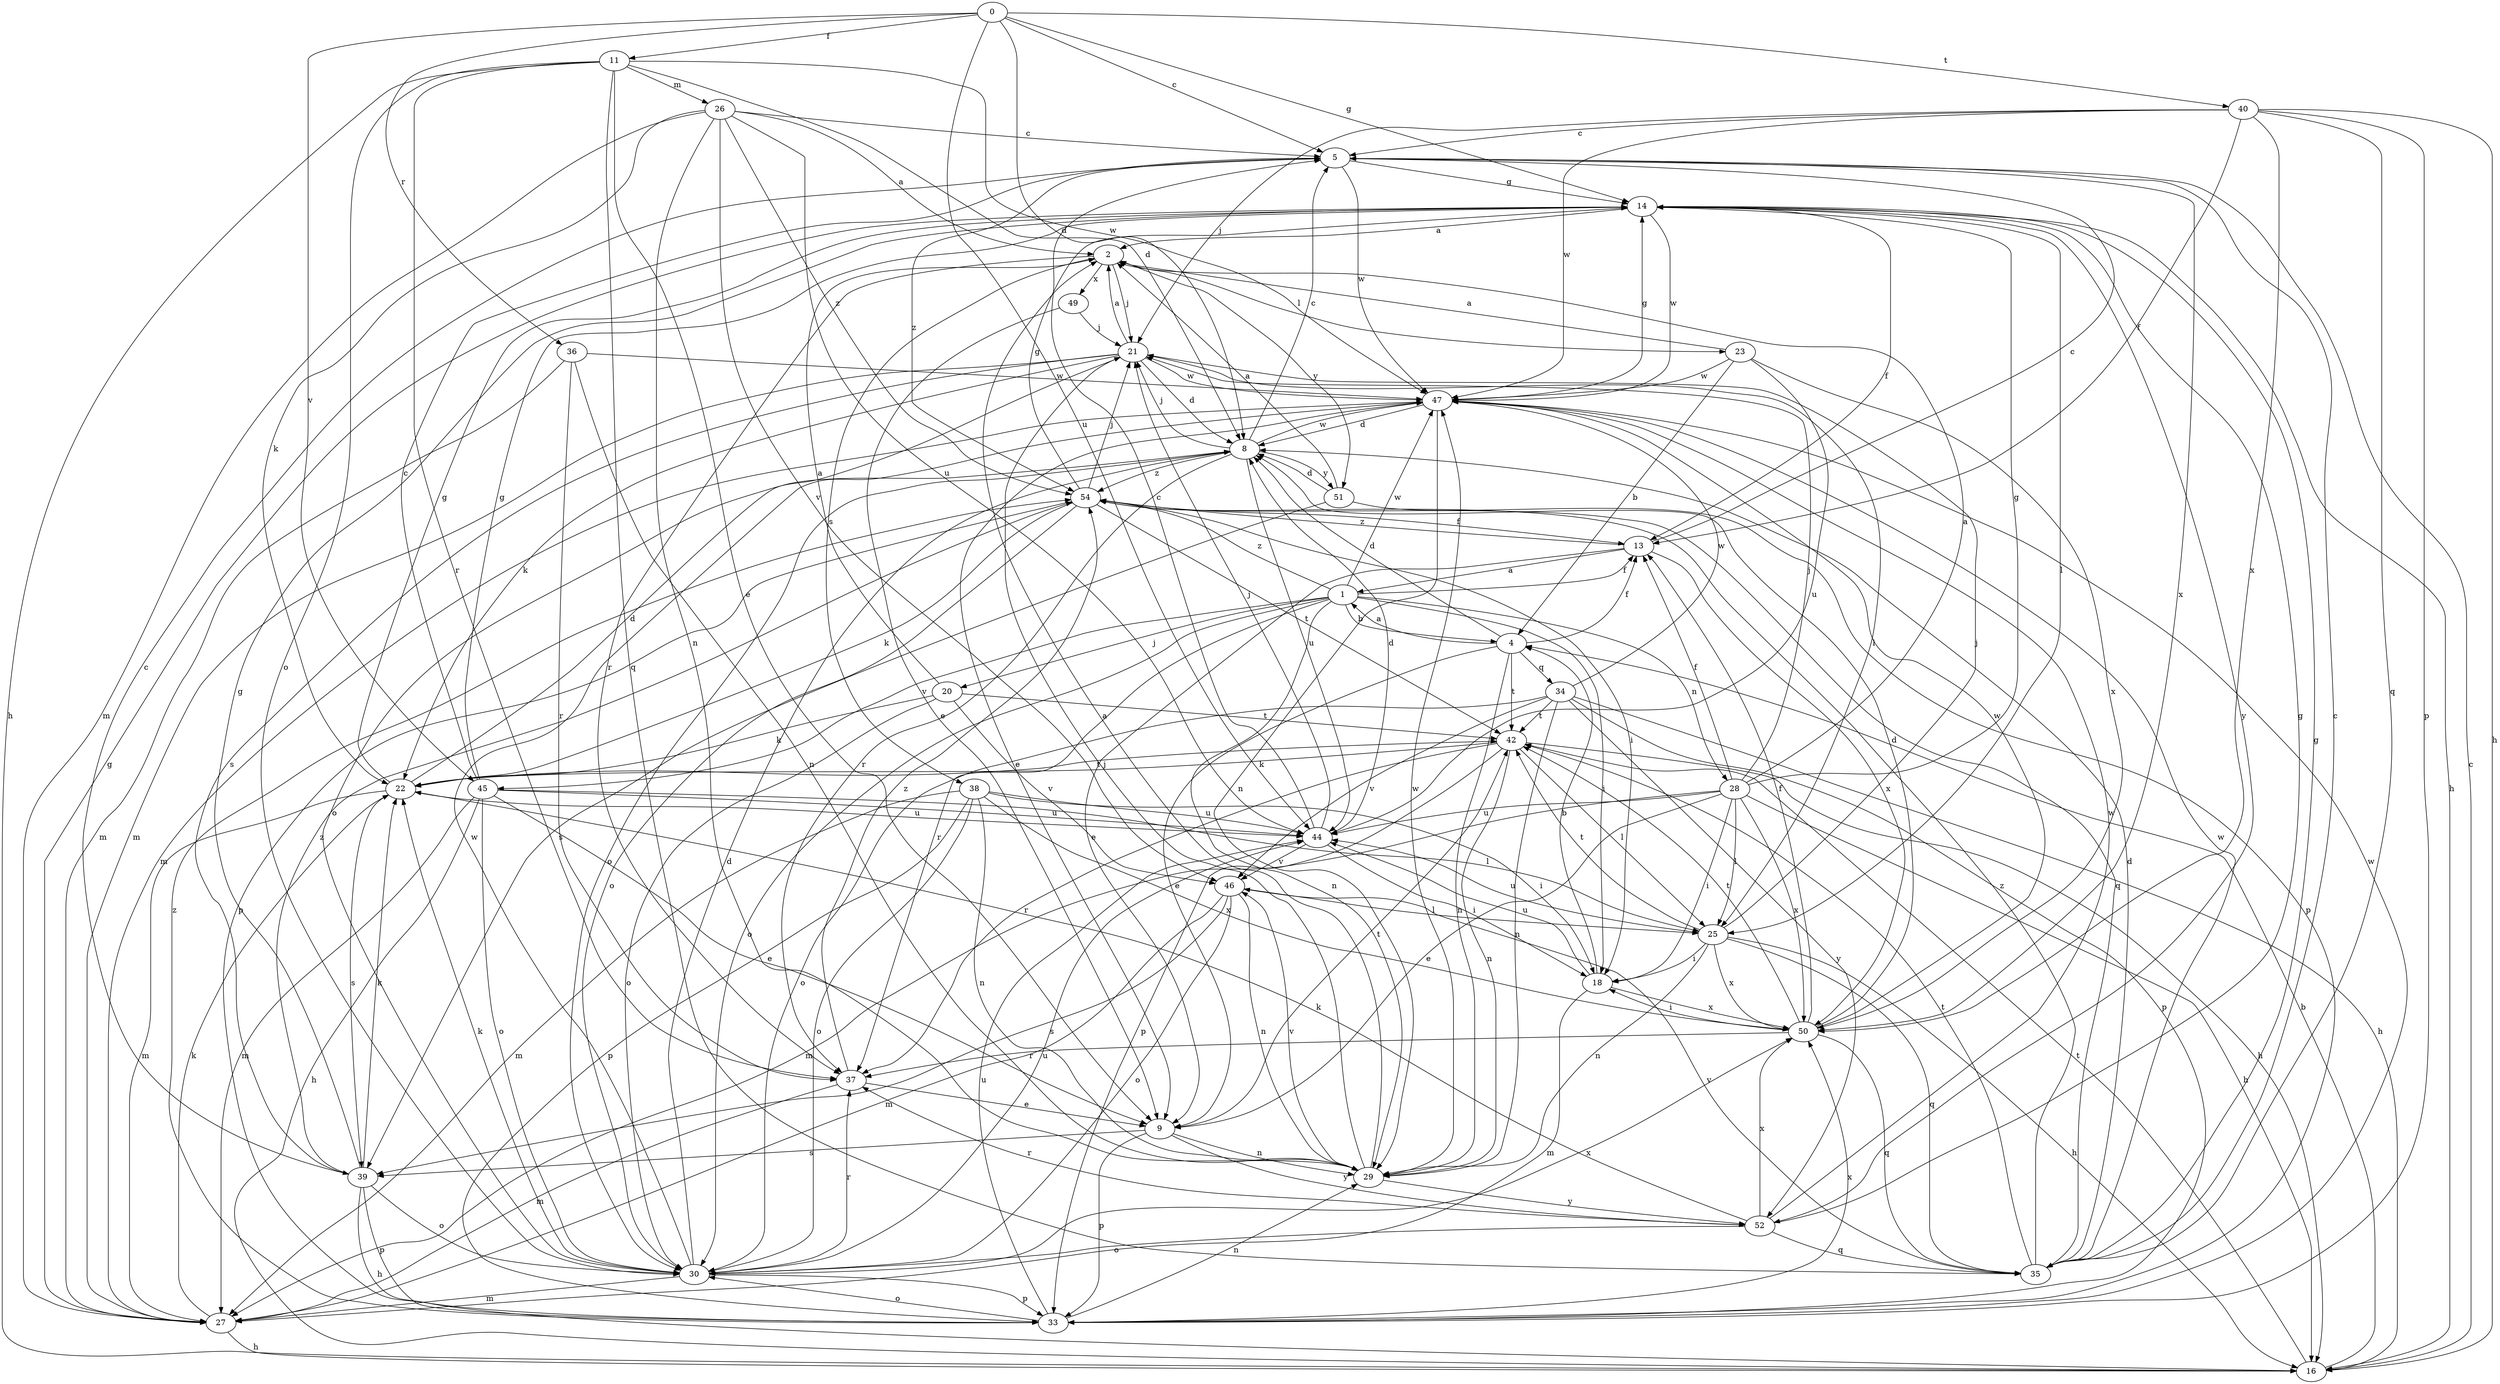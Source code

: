strict digraph  {
0;
1;
2;
4;
5;
8;
9;
11;
13;
14;
16;
18;
20;
21;
22;
23;
25;
26;
27;
28;
29;
30;
33;
34;
35;
36;
37;
38;
39;
40;
42;
44;
45;
46;
47;
49;
50;
51;
52;
54;
0 -> 5  [label=c];
0 -> 8  [label=d];
0 -> 11  [label=f];
0 -> 14  [label=g];
0 -> 36  [label=r];
0 -> 40  [label=t];
0 -> 44  [label=u];
0 -> 45  [label=v];
1 -> 4  [label=b];
1 -> 13  [label=f];
1 -> 18  [label=i];
1 -> 20  [label=j];
1 -> 28  [label=n];
1 -> 29  [label=n];
1 -> 30  [label=o];
1 -> 37  [label=r];
1 -> 45  [label=v];
1 -> 47  [label=w];
1 -> 54  [label=z];
2 -> 21  [label=j];
2 -> 23  [label=l];
2 -> 37  [label=r];
2 -> 38  [label=s];
2 -> 49  [label=x];
2 -> 51  [label=y];
4 -> 1  [label=a];
4 -> 8  [label=d];
4 -> 9  [label=e];
4 -> 13  [label=f];
4 -> 29  [label=n];
4 -> 34  [label=q];
4 -> 42  [label=t];
5 -> 14  [label=g];
5 -> 47  [label=w];
5 -> 50  [label=x];
5 -> 54  [label=z];
8 -> 5  [label=c];
8 -> 21  [label=j];
8 -> 30  [label=o];
8 -> 37  [label=r];
8 -> 44  [label=u];
8 -> 47  [label=w];
8 -> 51  [label=y];
8 -> 54  [label=z];
9 -> 29  [label=n];
9 -> 33  [label=p];
9 -> 39  [label=s];
9 -> 42  [label=t];
9 -> 52  [label=y];
11 -> 8  [label=d];
11 -> 9  [label=e];
11 -> 16  [label=h];
11 -> 26  [label=m];
11 -> 30  [label=o];
11 -> 35  [label=q];
11 -> 37  [label=r];
11 -> 47  [label=w];
13 -> 1  [label=a];
13 -> 5  [label=c];
13 -> 9  [label=e];
13 -> 50  [label=x];
13 -> 54  [label=z];
14 -> 2  [label=a];
14 -> 13  [label=f];
14 -> 16  [label=h];
14 -> 25  [label=l];
14 -> 47  [label=w];
14 -> 52  [label=y];
16 -> 4  [label=b];
16 -> 5  [label=c];
16 -> 42  [label=t];
18 -> 4  [label=b];
18 -> 27  [label=m];
18 -> 44  [label=u];
18 -> 50  [label=x];
20 -> 2  [label=a];
20 -> 22  [label=k];
20 -> 30  [label=o];
20 -> 42  [label=t];
20 -> 46  [label=v];
21 -> 2  [label=a];
21 -> 8  [label=d];
21 -> 22  [label=k];
21 -> 25  [label=l];
21 -> 27  [label=m];
21 -> 30  [label=o];
21 -> 39  [label=s];
21 -> 47  [label=w];
22 -> 8  [label=d];
22 -> 14  [label=g];
22 -> 27  [label=m];
22 -> 39  [label=s];
22 -> 42  [label=t];
22 -> 44  [label=u];
23 -> 2  [label=a];
23 -> 4  [label=b];
23 -> 44  [label=u];
23 -> 47  [label=w];
23 -> 50  [label=x];
25 -> 16  [label=h];
25 -> 18  [label=i];
25 -> 21  [label=j];
25 -> 29  [label=n];
25 -> 35  [label=q];
25 -> 42  [label=t];
25 -> 44  [label=u];
25 -> 50  [label=x];
26 -> 2  [label=a];
26 -> 5  [label=c];
26 -> 22  [label=k];
26 -> 27  [label=m];
26 -> 29  [label=n];
26 -> 44  [label=u];
26 -> 46  [label=v];
26 -> 54  [label=z];
27 -> 14  [label=g];
27 -> 16  [label=h];
27 -> 22  [label=k];
28 -> 2  [label=a];
28 -> 9  [label=e];
28 -> 13  [label=f];
28 -> 14  [label=g];
28 -> 16  [label=h];
28 -> 18  [label=i];
28 -> 21  [label=j];
28 -> 25  [label=l];
28 -> 27  [label=m];
28 -> 44  [label=u];
28 -> 50  [label=x];
29 -> 2  [label=a];
29 -> 21  [label=j];
29 -> 46  [label=v];
29 -> 47  [label=w];
29 -> 52  [label=y];
30 -> 8  [label=d];
30 -> 22  [label=k];
30 -> 27  [label=m];
30 -> 33  [label=p];
30 -> 37  [label=r];
30 -> 44  [label=u];
30 -> 47  [label=w];
30 -> 50  [label=x];
33 -> 29  [label=n];
33 -> 30  [label=o];
33 -> 44  [label=u];
33 -> 47  [label=w];
33 -> 50  [label=x];
33 -> 54  [label=z];
34 -> 16  [label=h];
34 -> 29  [label=n];
34 -> 30  [label=o];
34 -> 33  [label=p];
34 -> 42  [label=t];
34 -> 46  [label=v];
34 -> 47  [label=w];
34 -> 52  [label=y];
35 -> 5  [label=c];
35 -> 8  [label=d];
35 -> 14  [label=g];
35 -> 42  [label=t];
35 -> 46  [label=v];
35 -> 47  [label=w];
35 -> 54  [label=z];
36 -> 27  [label=m];
36 -> 29  [label=n];
36 -> 37  [label=r];
36 -> 47  [label=w];
37 -> 9  [label=e];
37 -> 27  [label=m];
37 -> 54  [label=z];
38 -> 18  [label=i];
38 -> 27  [label=m];
38 -> 29  [label=n];
38 -> 30  [label=o];
38 -> 33  [label=p];
38 -> 44  [label=u];
38 -> 50  [label=x];
39 -> 5  [label=c];
39 -> 14  [label=g];
39 -> 16  [label=h];
39 -> 22  [label=k];
39 -> 30  [label=o];
39 -> 33  [label=p];
39 -> 54  [label=z];
40 -> 5  [label=c];
40 -> 13  [label=f];
40 -> 16  [label=h];
40 -> 21  [label=j];
40 -> 33  [label=p];
40 -> 35  [label=q];
40 -> 47  [label=w];
40 -> 50  [label=x];
42 -> 16  [label=h];
42 -> 22  [label=k];
42 -> 25  [label=l];
42 -> 29  [label=n];
42 -> 33  [label=p];
42 -> 37  [label=r];
44 -> 5  [label=c];
44 -> 8  [label=d];
44 -> 18  [label=i];
44 -> 21  [label=j];
44 -> 46  [label=v];
45 -> 5  [label=c];
45 -> 9  [label=e];
45 -> 14  [label=g];
45 -> 16  [label=h];
45 -> 25  [label=l];
45 -> 27  [label=m];
45 -> 30  [label=o];
45 -> 44  [label=u];
46 -> 25  [label=l];
46 -> 27  [label=m];
46 -> 29  [label=n];
46 -> 30  [label=o];
46 -> 39  [label=s];
47 -> 8  [label=d];
47 -> 9  [label=e];
47 -> 14  [label=g];
47 -> 27  [label=m];
47 -> 29  [label=n];
49 -> 9  [label=e];
49 -> 21  [label=j];
50 -> 8  [label=d];
50 -> 13  [label=f];
50 -> 18  [label=i];
50 -> 35  [label=q];
50 -> 37  [label=r];
50 -> 42  [label=t];
50 -> 47  [label=w];
51 -> 2  [label=a];
51 -> 8  [label=d];
51 -> 33  [label=p];
51 -> 39  [label=s];
52 -> 14  [label=g];
52 -> 22  [label=k];
52 -> 30  [label=o];
52 -> 35  [label=q];
52 -> 37  [label=r];
52 -> 47  [label=w];
52 -> 50  [label=x];
54 -> 13  [label=f];
54 -> 14  [label=g];
54 -> 18  [label=i];
54 -> 21  [label=j];
54 -> 22  [label=k];
54 -> 30  [label=o];
54 -> 33  [label=p];
54 -> 35  [label=q];
54 -> 42  [label=t];
}
